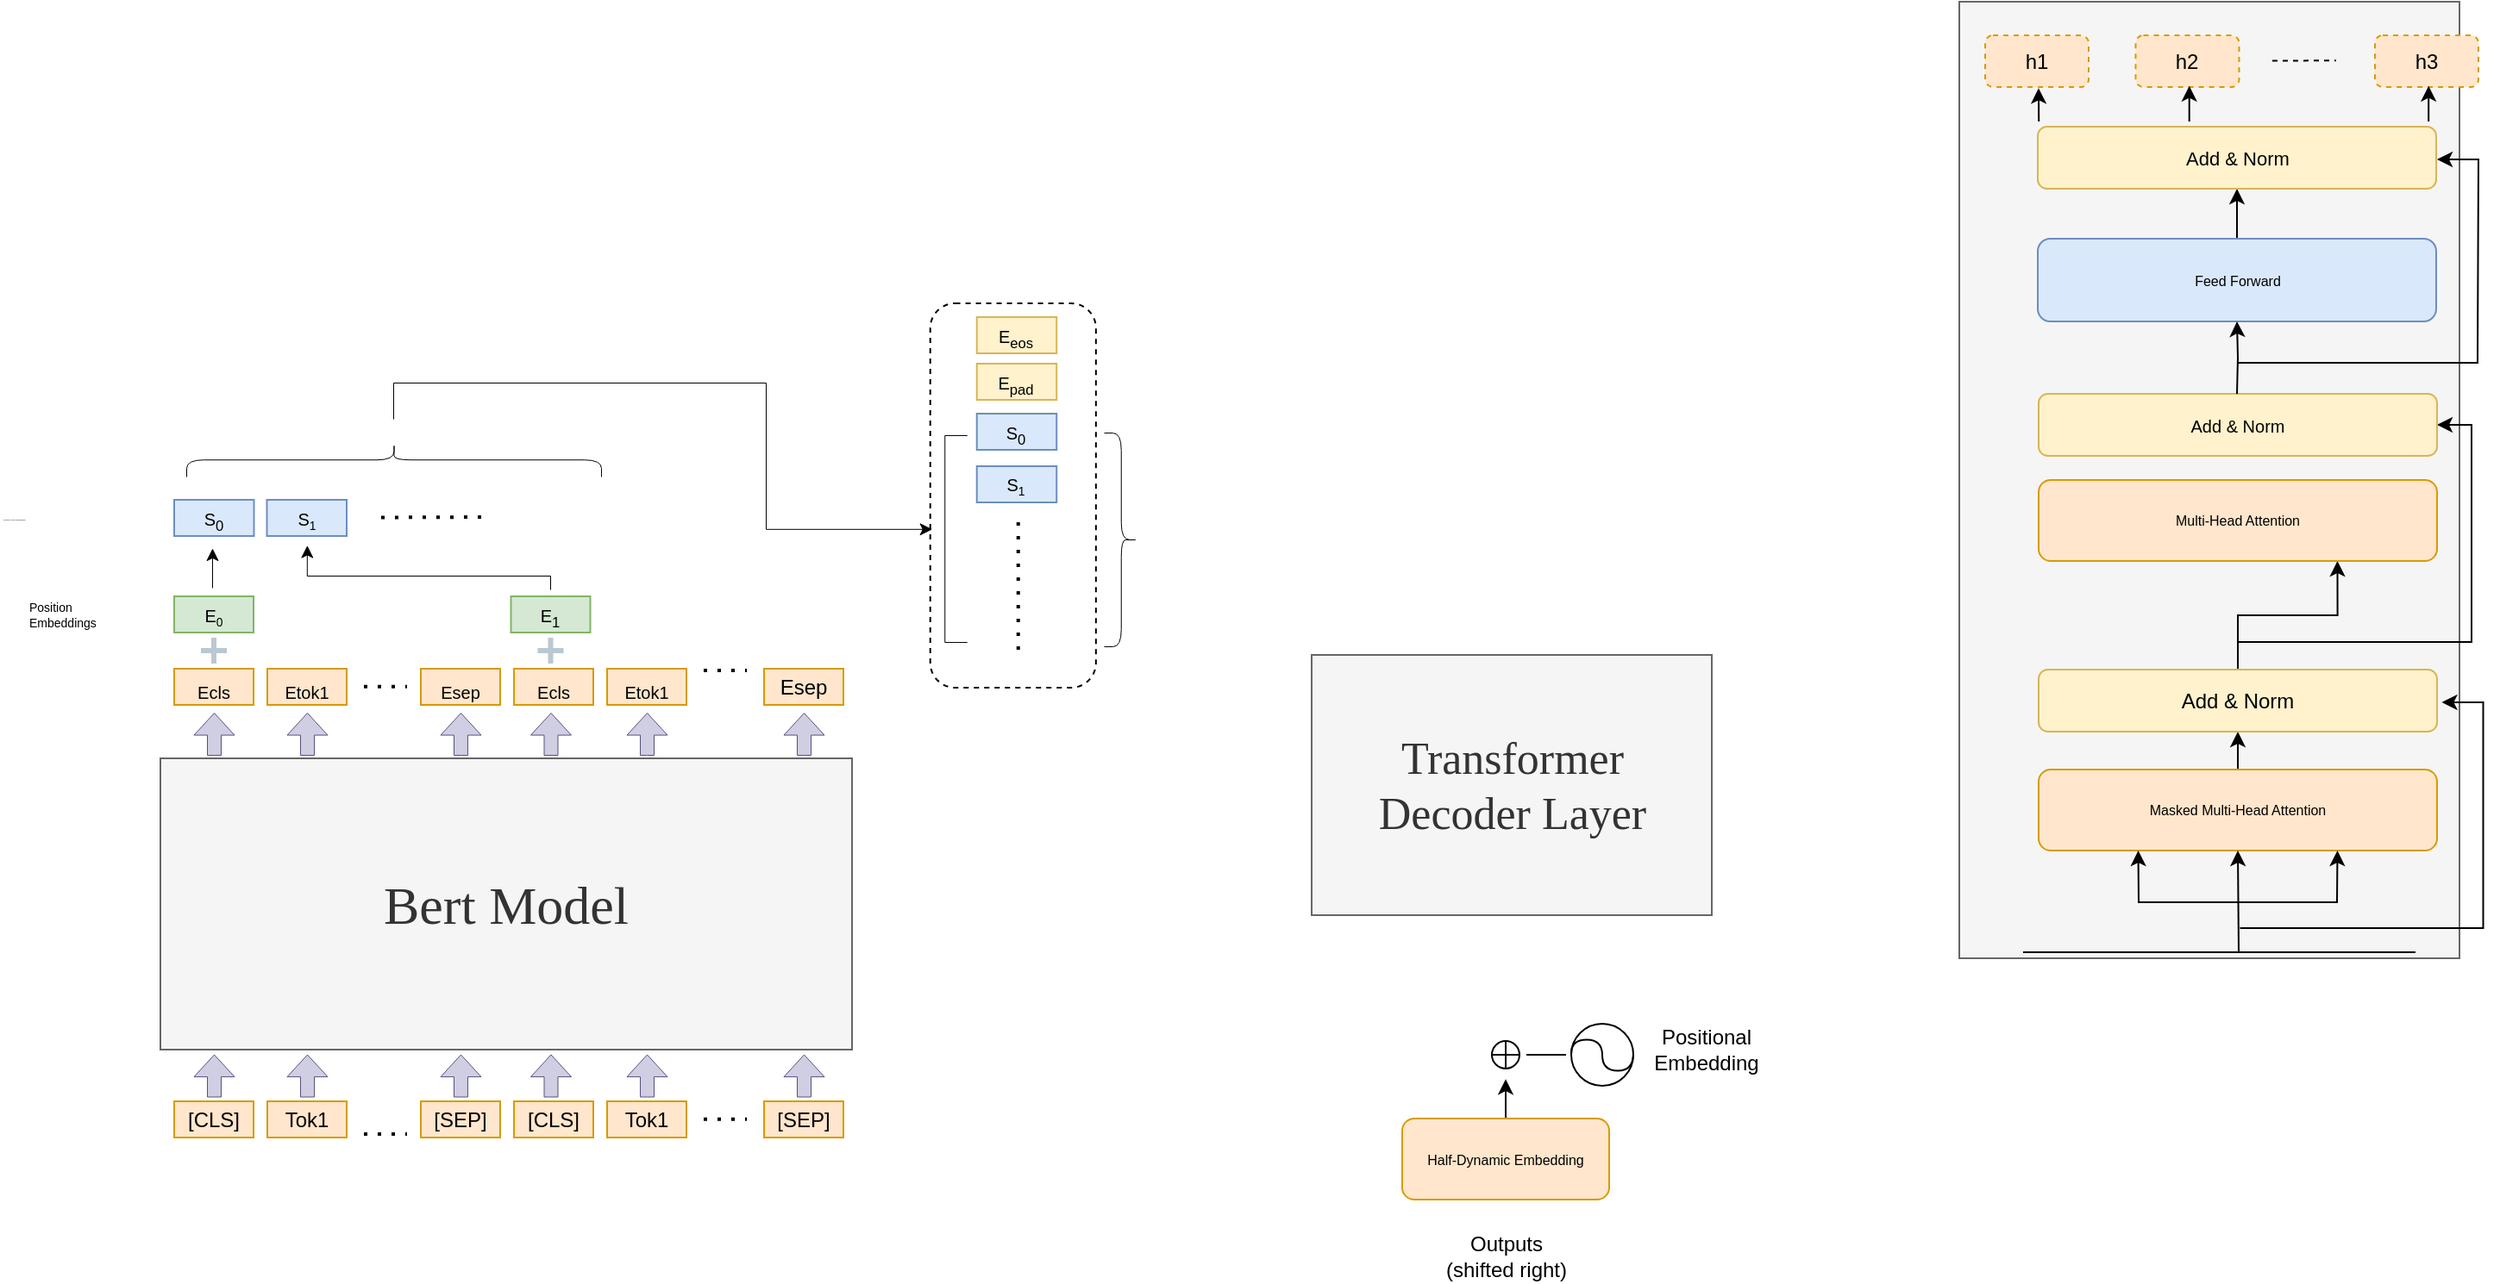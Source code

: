 <mxfile version="21.6.2" type="github">
  <diagram name="第 1 页" id="GxQK_DEnWvKfhFOQbTR9">
    <mxGraphModel dx="2263" dy="912" grid="0" gridSize="10" guides="1" tooltips="1" connect="1" arrows="1" fold="1" page="1" pageScale="1" pageWidth="827" pageHeight="1169" math="0" shadow="0">
      <root>
        <mxCell id="0" />
        <mxCell id="1" parent="0" />
        <mxCell id="VAZFquoiUveWAmCz0Ofh-54" value="" style="rounded=1;whiteSpace=wrap;html=1;dashed=1;" vertex="1" parent="1">
          <mxGeometry x="504.37" y="261" width="96.06" height="223" as="geometry" />
        </mxCell>
        <mxCell id="7UEbHdidYQ2ZTFkR19P8-2" value="[CLS]" style="rounded=0;whiteSpace=wrap;html=1;fillColor=#ffe6cc;strokeColor=#d79b00;" parent="1" vertex="1">
          <mxGeometry x="66" y="724" width="46" height="21" as="geometry" />
        </mxCell>
        <mxCell id="7UEbHdidYQ2ZTFkR19P8-3" value="Tok1" style="rounded=0;whiteSpace=wrap;html=1;fillColor=#ffe6cc;strokeColor=#d79b00;" parent="1" vertex="1">
          <mxGeometry x="120" y="724" width="46" height="21" as="geometry" />
        </mxCell>
        <mxCell id="7UEbHdidYQ2ZTFkR19P8-5" value="[SEP]" style="rounded=0;whiteSpace=wrap;html=1;fillColor=#ffe6cc;strokeColor=#d79b00;" parent="1" vertex="1">
          <mxGeometry x="408" y="724" width="46" height="21" as="geometry" />
        </mxCell>
        <mxCell id="7UEbHdidYQ2ZTFkR19P8-7" value="Tok1" style="rounded=0;whiteSpace=wrap;html=1;fillColor=#ffe6cc;strokeColor=#d79b00;" parent="1" vertex="1">
          <mxGeometry x="317" y="724" width="46" height="21" as="geometry" />
        </mxCell>
        <mxCell id="7UEbHdidYQ2ZTFkR19P8-8" value="[CLS]" style="rounded=0;whiteSpace=wrap;html=1;fillColor=#ffe6cc;strokeColor=#d79b00;" parent="1" vertex="1">
          <mxGeometry x="263" y="724" width="46" height="21" as="geometry" />
        </mxCell>
        <mxCell id="7UEbHdidYQ2ZTFkR19P8-9" value="[SEP]" style="rounded=0;whiteSpace=wrap;html=1;fillColor=#ffe6cc;strokeColor=#d79b00;" parent="1" vertex="1">
          <mxGeometry x="209" y="724" width="46" height="21" as="geometry" />
        </mxCell>
        <mxCell id="7UEbHdidYQ2ZTFkR19P8-10" value="" style="endArrow=none;dashed=1;html=1;dashPattern=1 3;strokeWidth=2;rounded=0;" parent="1" edge="1">
          <mxGeometry width="50" height="50" relative="1" as="geometry">
            <mxPoint x="176" y="743" as="sourcePoint" />
            <mxPoint x="201" y="743" as="targetPoint" />
          </mxGeometry>
        </mxCell>
        <mxCell id="7UEbHdidYQ2ZTFkR19P8-11" value="" style="endArrow=none;dashed=1;html=1;dashPattern=1 3;strokeWidth=2;rounded=0;" parent="1" edge="1">
          <mxGeometry width="50" height="50" relative="1" as="geometry">
            <mxPoint x="373" y="734.41" as="sourcePoint" />
            <mxPoint x="398" y="734.41" as="targetPoint" />
          </mxGeometry>
        </mxCell>
        <mxCell id="7UEbHdidYQ2ZTFkR19P8-12" value="Bert Model" style="rounded=0;whiteSpace=wrap;html=1;fillColor=#f5f5f5;fontColor=#333333;strokeColor=#666666;fontSize=31;fontFamily=Verdana;" parent="1" vertex="1">
          <mxGeometry x="58" y="525" width="401" height="169" as="geometry" />
        </mxCell>
        <mxCell id="7UEbHdidYQ2ZTFkR19P8-13" value="&lt;sub&gt;Ecls&lt;/sub&gt;" style="rounded=0;whiteSpace=wrap;html=1;fillColor=#ffe6cc;strokeColor=#d79b00;" parent="1" vertex="1">
          <mxGeometry x="66" y="473" width="46" height="21" as="geometry" />
        </mxCell>
        <mxCell id="7UEbHdidYQ2ZTFkR19P8-14" value="&lt;sub&gt;Etok1&lt;/sub&gt;" style="rounded=0;whiteSpace=wrap;html=1;fillColor=#ffe6cc;strokeColor=#d79b00;" parent="1" vertex="1">
          <mxGeometry x="120" y="473" width="46" height="21" as="geometry" />
        </mxCell>
        <mxCell id="7UEbHdidYQ2ZTFkR19P8-15" value="&lt;font style=&quot;font-size: 12px;&quot;&gt;Esep&lt;/font&gt;" style="rounded=0;whiteSpace=wrap;html=1;fillColor=#ffe6cc;strokeColor=#d79b00;" parent="1" vertex="1">
          <mxGeometry x="408" y="473" width="46" height="21" as="geometry" />
        </mxCell>
        <mxCell id="7UEbHdidYQ2ZTFkR19P8-16" value="&lt;sub&gt;Etok1&lt;/sub&gt;" style="rounded=0;whiteSpace=wrap;html=1;fillColor=#ffe6cc;strokeColor=#d79b00;" parent="1" vertex="1">
          <mxGeometry x="317" y="473" width="46" height="21" as="geometry" />
        </mxCell>
        <mxCell id="7UEbHdidYQ2ZTFkR19P8-17" value="&lt;sub&gt;Ecls&lt;/sub&gt;" style="rounded=0;whiteSpace=wrap;html=1;fillColor=#ffe6cc;strokeColor=#d79b00;" parent="1" vertex="1">
          <mxGeometry x="263" y="473" width="46" height="21" as="geometry" />
        </mxCell>
        <mxCell id="7UEbHdidYQ2ZTFkR19P8-18" value="&lt;sub&gt;Esep&lt;/sub&gt;" style="rounded=0;whiteSpace=wrap;html=1;fillColor=#ffe6cc;strokeColor=#d79b00;" parent="1" vertex="1">
          <mxGeometry x="209" y="473" width="46" height="21" as="geometry" />
        </mxCell>
        <mxCell id="7UEbHdidYQ2ZTFkR19P8-19" value="" style="endArrow=none;dashed=1;html=1;dashPattern=1 3;strokeWidth=2;rounded=0;" parent="1" edge="1">
          <mxGeometry width="50" height="50" relative="1" as="geometry">
            <mxPoint x="176" y="483.38" as="sourcePoint" />
            <mxPoint x="201" y="483.38" as="targetPoint" />
          </mxGeometry>
        </mxCell>
        <mxCell id="7UEbHdidYQ2ZTFkR19P8-20" value="" style="endArrow=none;dashed=1;html=1;dashPattern=1 3;strokeWidth=2;rounded=0;" parent="1" edge="1">
          <mxGeometry width="50" height="50" relative="1" as="geometry">
            <mxPoint x="373" y="474" as="sourcePoint" />
            <mxPoint x="398" y="474" as="targetPoint" />
          </mxGeometry>
        </mxCell>
        <mxCell id="7UEbHdidYQ2ZTFkR19P8-26" value="" style="html=1;shadow=0;align=center;verticalAlign=middle;shape=mxgraph.arrows2.arrow;dy=0.66;dx=12.79;notch=0;rotation=-90;strokeColor=#56517e;strokeWidth=0.5;fillColor=#d0cee2;rounded=0;" parent="1" vertex="1">
          <mxGeometry x="76.75" y="697.25" width="24.5" height="23.5" as="geometry" />
        </mxCell>
        <mxCell id="7UEbHdidYQ2ZTFkR19P8-27" value="" style="html=1;shadow=0;align=center;verticalAlign=middle;shape=mxgraph.arrows2.arrow;dy=0.66;dx=12.79;notch=0;rotation=-90;strokeColor=#56517e;strokeWidth=0.5;fillColor=#d0cee2;rounded=0;" parent="1" vertex="1">
          <mxGeometry x="130.75" y="697.25" width="24.5" height="23.5" as="geometry" />
        </mxCell>
        <mxCell id="7UEbHdidYQ2ZTFkR19P8-28" value="" style="html=1;shadow=0;align=center;verticalAlign=middle;shape=mxgraph.arrows2.arrow;dy=0.66;dx=12.79;notch=0;rotation=-90;strokeColor=#56517e;strokeWidth=0.5;fillColor=#d0cee2;rounded=0;" parent="1" vertex="1">
          <mxGeometry x="219.75" y="697.25" width="24.5" height="23.5" as="geometry" />
        </mxCell>
        <mxCell id="7UEbHdidYQ2ZTFkR19P8-29" value="" style="html=1;shadow=0;align=center;verticalAlign=middle;shape=mxgraph.arrows2.arrow;dy=0.66;dx=12.79;notch=0;rotation=-90;strokeColor=#56517e;strokeWidth=0.5;fillColor=#d0cee2;rounded=0;" parent="1" vertex="1">
          <mxGeometry x="272" y="697.25" width="24.5" height="23.5" as="geometry" />
        </mxCell>
        <mxCell id="7UEbHdidYQ2ZTFkR19P8-30" value="" style="html=1;shadow=0;align=center;verticalAlign=middle;shape=mxgraph.arrows2.arrow;dy=0.66;dx=12.79;notch=0;rotation=-90;strokeColor=#56517e;strokeWidth=0.5;fillColor=#d0cee2;rounded=0;" parent="1" vertex="1">
          <mxGeometry x="327.75" y="697.25" width="24.5" height="23.5" as="geometry" />
        </mxCell>
        <mxCell id="7UEbHdidYQ2ZTFkR19P8-31" value="" style="html=1;shadow=0;align=center;verticalAlign=middle;shape=mxgraph.arrows2.arrow;dy=0.66;dx=12.79;notch=0;rotation=-90;strokeColor=#56517e;strokeWidth=0.5;fillColor=#d0cee2;rounded=0;" parent="1" vertex="1">
          <mxGeometry x="418.75" y="697.25" width="24.5" height="23.5" as="geometry" />
        </mxCell>
        <mxCell id="7UEbHdidYQ2ZTFkR19P8-33" value="" style="html=1;shadow=0;align=center;verticalAlign=middle;shape=mxgraph.arrows2.arrow;dy=0.66;dx=12.79;notch=0;rotation=-90;strokeColor=#56517e;strokeWidth=0.5;fillColor=#d0cee2;rounded=0;" parent="1" vertex="1">
          <mxGeometry x="76.75" y="499" width="24.5" height="23.5" as="geometry" />
        </mxCell>
        <mxCell id="7UEbHdidYQ2ZTFkR19P8-34" value="" style="html=1;shadow=0;align=center;verticalAlign=middle;shape=mxgraph.arrows2.arrow;dy=0.66;dx=12.79;notch=0;rotation=-90;strokeColor=#56517e;strokeWidth=0.5;fillColor=#d0cee2;rounded=0;" parent="1" vertex="1">
          <mxGeometry x="130.75" y="499" width="24.5" height="23.5" as="geometry" />
        </mxCell>
        <mxCell id="7UEbHdidYQ2ZTFkR19P8-35" value="" style="html=1;shadow=0;align=center;verticalAlign=middle;shape=mxgraph.arrows2.arrow;dy=0.66;dx=12.79;notch=0;rotation=-90;strokeColor=#56517e;strokeWidth=0.5;fillColor=#d0cee2;rounded=0;" parent="1" vertex="1">
          <mxGeometry x="219.75" y="499" width="24.5" height="23.5" as="geometry" />
        </mxCell>
        <mxCell id="7UEbHdidYQ2ZTFkR19P8-36" value="" style="html=1;shadow=0;align=center;verticalAlign=middle;shape=mxgraph.arrows2.arrow;dy=0.66;dx=12.79;notch=0;rotation=-90;strokeColor=#56517e;strokeWidth=0.5;fillColor=#d0cee2;rounded=0;" parent="1" vertex="1">
          <mxGeometry x="272" y="499" width="24.5" height="23.5" as="geometry" />
        </mxCell>
        <mxCell id="7UEbHdidYQ2ZTFkR19P8-37" value="" style="html=1;shadow=0;align=center;verticalAlign=middle;shape=mxgraph.arrows2.arrow;dy=0.66;dx=12.79;notch=0;rotation=-90;strokeColor=#56517e;strokeWidth=0.5;fillColor=#d0cee2;rounded=0;" parent="1" vertex="1">
          <mxGeometry x="327.75" y="499" width="24.5" height="23.5" as="geometry" />
        </mxCell>
        <mxCell id="7UEbHdidYQ2ZTFkR19P8-38" value="" style="html=1;shadow=0;align=center;verticalAlign=middle;shape=mxgraph.arrows2.arrow;dy=0.66;dx=12.79;notch=0;rotation=-90;strokeColor=#56517e;strokeWidth=0.5;fillColor=#d0cee2;rounded=0;" parent="1" vertex="1">
          <mxGeometry x="418.75" y="499" width="24.5" height="23.5" as="geometry" />
        </mxCell>
        <mxCell id="7UEbHdidYQ2ZTFkR19P8-39" value="&lt;span style=&quot;font-size: 10px;&quot;&gt;E&lt;/span&gt;&lt;span style=&quot;font-size: 8.333px;&quot;&gt;&lt;sub&gt;0&lt;/sub&gt;&lt;/span&gt;" style="rounded=0;whiteSpace=wrap;html=1;fillColor=#d5e8d4;strokeColor=#82b366;" parent="1" vertex="1">
          <mxGeometry x="66" y="431" width="46" height="21" as="geometry" />
        </mxCell>
        <mxCell id="VAZFquoiUveWAmCz0Ofh-47" style="edgeStyle=orthogonalEdgeStyle;rounded=0;orthogonalLoop=1;jettySize=auto;html=1;strokeWidth=0.5;" edge="1" parent="1">
          <mxGeometry relative="1" as="geometry">
            <mxPoint x="142.925" y="401.281" as="targetPoint" />
            <mxPoint x="284" y="427" as="sourcePoint" />
            <Array as="points">
              <mxPoint x="284" y="419" />
              <mxPoint x="143" y="419" />
            </Array>
          </mxGeometry>
        </mxCell>
        <mxCell id="7UEbHdidYQ2ZTFkR19P8-40" value="&lt;span style=&quot;font-size: 10px;&quot;&gt;E&lt;sub&gt;1&lt;/sub&gt;&lt;/span&gt;" style="rounded=0;whiteSpace=wrap;html=1;fillColor=#d5e8d4;strokeColor=#82b366;" parent="1" vertex="1">
          <mxGeometry x="261.25" y="431" width="46" height="21" as="geometry" />
        </mxCell>
        <mxCell id="7UEbHdidYQ2ZTFkR19P8-42" value="" style="shape=cross;whiteSpace=wrap;html=1;fillColor=#bac8d3;strokeColor=none;" parent="1" vertex="1">
          <mxGeometry x="81.5" y="455" width="15" height="15" as="geometry" />
        </mxCell>
        <mxCell id="7UEbHdidYQ2ZTFkR19P8-44" value="" style="shape=cross;whiteSpace=wrap;html=1;fillColor=#bac8d3;strokeColor=none;" parent="1" vertex="1">
          <mxGeometry x="276.75" y="455" width="15" height="15" as="geometry" />
        </mxCell>
        <mxCell id="7UEbHdidYQ2ZTFkR19P8-47" value="Position Embeddings" style="text;html=1;strokeColor=none;fillColor=none;align=left;verticalAlign=middle;whiteSpace=wrap;rounded=0;fontSize=7;fontFamily=Helvetica;" parent="1" vertex="1">
          <mxGeometry x="-20" y="426.5" width="60" height="30" as="geometry" />
        </mxCell>
        <mxCell id="VAZFquoiUveWAmCz0Ofh-1" value="" style="endArrow=classic;html=1;fontSize=7;strokeWidth=0.5;rounded=1;" edge="1" parent="1">
          <mxGeometry width="50" height="50" relative="1" as="geometry">
            <mxPoint x="88" y="426" as="sourcePoint" />
            <mxPoint x="88" y="403" as="targetPoint" />
          </mxGeometry>
        </mxCell>
        <mxCell id="VAZFquoiUveWAmCz0Ofh-5" value="&lt;span style=&quot;font-size: 10px;&quot;&gt;S&lt;sub&gt;0&lt;/sub&gt;&lt;/span&gt;" style="rounded=0;whiteSpace=wrap;html=1;fillColor=#dae8fc;strokeColor=#6c8ebf;" vertex="1" parent="1">
          <mxGeometry x="66" y="375" width="46.25" height="21" as="geometry" />
        </mxCell>
        <mxCell id="VAZFquoiUveWAmCz0Ofh-6" value="&lt;span style=&quot;font-size: 10px;&quot;&gt;S&lt;/span&gt;&lt;span style=&quot;font-size: 8.333px;&quot;&gt;&lt;sub&gt;1&lt;/sub&gt;&lt;/span&gt;" style="rounded=0;whiteSpace=wrap;html=1;fillColor=#dae8fc;strokeColor=#6c8ebf;" vertex="1" parent="1">
          <mxGeometry x="119.75" y="375" width="46.25" height="21" as="geometry" />
        </mxCell>
        <mxCell id="VAZFquoiUveWAmCz0Ofh-7" value="" style="endArrow=none;dashed=1;html=1;dashPattern=1 3;strokeWidth=2;rounded=0;" edge="1" parent="1">
          <mxGeometry width="50" height="50" relative="1" as="geometry">
            <mxPoint x="186" y="385.24" as="sourcePoint" />
            <mxPoint x="250" y="385" as="targetPoint" />
          </mxGeometry>
        </mxCell>
        <mxCell id="VAZFquoiUveWAmCz0Ofh-8" value="Sentence-Level Embeddings" style="text;html=1;strokeColor=none;fillColor=none;align=left;verticalAlign=middle;whiteSpace=wrap;rounded=0;fontSize=1;fontFamily=Helvetica;" vertex="1" parent="1">
          <mxGeometry x="-35" y="370.5" width="90" height="30" as="geometry" />
        </mxCell>
        <mxCell id="VAZFquoiUveWAmCz0Ofh-9" value="" style="rounded=0;whiteSpace=wrap;html=1;fillColor=#f5f5f5;fontColor=#333333;strokeColor=#666666;fontSize=31;fontFamily=Verdana;" vertex="1" parent="1">
          <mxGeometry x="1101" y="86.0" width="290" height="555" as="geometry" />
        </mxCell>
        <mxCell id="VAZFquoiUveWAmCz0Ofh-10" style="edgeStyle=orthogonalEdgeStyle;rounded=0;orthogonalLoop=1;jettySize=auto;html=1;" edge="1" parent="1" source="VAZFquoiUveWAmCz0Ofh-11" target="VAZFquoiUveWAmCz0Ofh-12">
          <mxGeometry relative="1" as="geometry" />
        </mxCell>
        <mxCell id="VAZFquoiUveWAmCz0Ofh-11" value="&lt;font style=&quot;font-size: 8px;&quot;&gt;Masked Multi-Head Attention&lt;/font&gt;" style="rounded=1;whiteSpace=wrap;html=1;fillColor=#ffe6cc;strokeColor=#d79b00;fontSize=8;" vertex="1" parent="1">
          <mxGeometry x="1147" y="531.5" width="231" height="47" as="geometry" />
        </mxCell>
        <mxCell id="VAZFquoiUveWAmCz0Ofh-39" style="edgeStyle=orthogonalEdgeStyle;rounded=0;orthogonalLoop=1;jettySize=auto;html=1;entryX=0.75;entryY=1;entryDx=0;entryDy=0;" edge="1" parent="1" source="VAZFquoiUveWAmCz0Ofh-12" target="VAZFquoiUveWAmCz0Ofh-24">
          <mxGeometry relative="1" as="geometry" />
        </mxCell>
        <mxCell id="VAZFquoiUveWAmCz0Ofh-41" style="edgeStyle=orthogonalEdgeStyle;rounded=0;orthogonalLoop=1;jettySize=auto;html=1;entryX=1;entryY=0.5;entryDx=0;entryDy=0;" edge="1" parent="1" source="VAZFquoiUveWAmCz0Ofh-12" target="VAZFquoiUveWAmCz0Ofh-25">
          <mxGeometry relative="1" as="geometry">
            <Array as="points">
              <mxPoint x="1263" y="457.5" />
              <mxPoint x="1398" y="457.5" />
              <mxPoint x="1398" y="331.5" />
            </Array>
          </mxGeometry>
        </mxCell>
        <mxCell id="VAZFquoiUveWAmCz0Ofh-12" value="Add &amp;amp; Norm" style="rounded=1;whiteSpace=wrap;html=1;fontSize=12;fillColor=#fff2cc;strokeColor=#d6b656;" vertex="1" parent="1">
          <mxGeometry x="1147" y="473.5" width="231" height="36" as="geometry" />
        </mxCell>
        <mxCell id="VAZFquoiUveWAmCz0Ofh-13" value="" style="endArrow=classic;html=1;rounded=0;entryX=0.5;entryY=1;entryDx=0;entryDy=0;" edge="1" parent="1" target="VAZFquoiUveWAmCz0Ofh-11">
          <mxGeometry width="50" height="50" relative="1" as="geometry">
            <mxPoint x="1263" y="637.5" as="sourcePoint" />
            <mxPoint x="1280" y="455.5" as="targetPoint" />
          </mxGeometry>
        </mxCell>
        <mxCell id="VAZFquoiUveWAmCz0Ofh-14" value="" style="endArrow=classic;startArrow=classic;html=1;rounded=0;exitX=0.25;exitY=1;exitDx=0;exitDy=0;entryX=0.75;entryY=1;entryDx=0;entryDy=0;" edge="1" parent="1" source="VAZFquoiUveWAmCz0Ofh-11" target="VAZFquoiUveWAmCz0Ofh-11">
          <mxGeometry width="50" height="50" relative="1" as="geometry">
            <mxPoint x="1230" y="505.5" as="sourcePoint" />
            <mxPoint x="1494" y="523.5" as="targetPoint" />
            <Array as="points">
              <mxPoint x="1205" y="608.5" />
              <mxPoint x="1301" y="608.5" />
              <mxPoint x="1320" y="608.5" />
            </Array>
          </mxGeometry>
        </mxCell>
        <mxCell id="VAZFquoiUveWAmCz0Ofh-15" value="" style="endArrow=classic;html=1;rounded=0;" edge="1" parent="1">
          <mxGeometry width="50" height="50" relative="1" as="geometry">
            <mxPoint x="1263.75" y="623.5" as="sourcePoint" />
            <mxPoint x="1380.75" y="492.5" as="targetPoint" />
            <Array as="points">
              <mxPoint x="1404.75" y="623.5" />
              <mxPoint x="1404.75" y="492.5" />
            </Array>
          </mxGeometry>
        </mxCell>
        <mxCell id="VAZFquoiUveWAmCz0Ofh-23" value="" style="endArrow=none;html=1;rounded=0;" edge="1" parent="1">
          <mxGeometry width="50" height="50" relative="1" as="geometry">
            <mxPoint x="1138" y="637.5" as="sourcePoint" />
            <mxPoint x="1365.5" y="637.5" as="targetPoint" />
          </mxGeometry>
        </mxCell>
        <mxCell id="VAZFquoiUveWAmCz0Ofh-24" value="&lt;font style=&quot;font-size: 8px;&quot;&gt;Multi-Head Attention&lt;/font&gt;" style="rounded=1;whiteSpace=wrap;html=1;fillColor=#ffe6cc;strokeColor=#d79b00;fontSize=8;" vertex="1" parent="1">
          <mxGeometry x="1147" y="363.5" width="231" height="47" as="geometry" />
        </mxCell>
        <mxCell id="VAZFquoiUveWAmCz0Ofh-25" value="Add &amp;amp; Norm" style="rounded=1;whiteSpace=wrap;html=1;fontSize=10;fillColor=#fff2cc;strokeColor=#d6b656;" vertex="1" parent="1">
          <mxGeometry x="1147" y="313.5" width="231" height="36" as="geometry" />
        </mxCell>
        <mxCell id="VAZFquoiUveWAmCz0Ofh-26" value="" style="edgeStyle=orthogonalEdgeStyle;rounded=0;orthogonalLoop=1;jettySize=auto;html=1;" edge="1" parent="1" source="VAZFquoiUveWAmCz0Ofh-27" target="VAZFquoiUveWAmCz0Ofh-29">
          <mxGeometry relative="1" as="geometry" />
        </mxCell>
        <mxCell id="VAZFquoiUveWAmCz0Ofh-27" value="&lt;font style=&quot;font-size: 8px;&quot;&gt;Feed Forward&lt;/font&gt;" style="rounded=1;whiteSpace=wrap;html=1;fillColor=#dae8fc;strokeColor=#6c8ebf;fontSize=8;" vertex="1" parent="1">
          <mxGeometry x="1146.5" y="223.5" width="231" height="48" as="geometry" />
        </mxCell>
        <mxCell id="VAZFquoiUveWAmCz0Ofh-28" style="edgeStyle=orthogonalEdgeStyle;rounded=0;orthogonalLoop=1;jettySize=auto;html=1;" edge="1" parent="1" target="VAZFquoiUveWAmCz0Ofh-27">
          <mxGeometry relative="1" as="geometry">
            <mxPoint x="1262" y="313.5" as="sourcePoint" />
          </mxGeometry>
        </mxCell>
        <mxCell id="VAZFquoiUveWAmCz0Ofh-29" value="Add &amp;amp; Norm" style="rounded=1;whiteSpace=wrap;html=1;fontSize=11;fillColor=#fff2cc;strokeColor=#d6b656;" vertex="1" parent="1">
          <mxGeometry x="1146.5" y="158.5" width="231" height="36" as="geometry" />
        </mxCell>
        <mxCell id="VAZFquoiUveWAmCz0Ofh-30" value="" style="endArrow=classic;html=1;rounded=0;" edge="1" parent="1">
          <mxGeometry width="50" height="50" relative="1" as="geometry">
            <mxPoint x="1262.5" y="295.5" as="sourcePoint" />
            <mxPoint x="1378" y="177.5" as="targetPoint" />
            <Array as="points">
              <mxPoint x="1401.5" y="295.5" />
              <mxPoint x="1402" y="177.5" />
            </Array>
          </mxGeometry>
        </mxCell>
        <mxCell id="VAZFquoiUveWAmCz0Ofh-31" value="h1" style="text;html=1;strokeColor=#d79b00;fillColor=#ffe6cc;align=center;verticalAlign=middle;whiteSpace=wrap;rounded=1;dashed=1;" vertex="1" parent="1">
          <mxGeometry x="1116" y="105.5" width="60" height="30" as="geometry" />
        </mxCell>
        <mxCell id="VAZFquoiUveWAmCz0Ofh-32" value="" style="endArrow=classic;html=1;rounded=0;exitX=0.5;exitY=0;exitDx=0;exitDy=0;entryX=0.114;entryY=1.028;entryDx=0;entryDy=0;entryPerimeter=0;" edge="1" parent="1">
          <mxGeometry width="50" height="50" relative="1" as="geometry">
            <mxPoint x="1147.1" y="155.5" as="sourcePoint" />
            <mxPoint x="1147" y="136.18" as="targetPoint" />
          </mxGeometry>
        </mxCell>
        <mxCell id="VAZFquoiUveWAmCz0Ofh-33" value="h2" style="text;html=1;strokeColor=#d79b00;fillColor=#ffe6cc;align=center;verticalAlign=middle;whiteSpace=wrap;rounded=1;dashed=1;" vertex="1" parent="1">
          <mxGeometry x="1203.25" y="105.5" width="60" height="30" as="geometry" />
        </mxCell>
        <mxCell id="VAZFquoiUveWAmCz0Ofh-34" value="" style="endArrow=classic;html=1;rounded=0;exitX=0.5;exitY=0;exitDx=0;exitDy=0;" edge="1" parent="1">
          <mxGeometry width="50" height="50" relative="1" as="geometry">
            <mxPoint x="1234.35" y="155.5" as="sourcePoint" />
            <mxPoint x="1234.35" y="134.84" as="targetPoint" />
          </mxGeometry>
        </mxCell>
        <mxCell id="VAZFquoiUveWAmCz0Ofh-35" value="" style="endArrow=none;dashed=1;html=1;rounded=0;" edge="1" parent="1">
          <mxGeometry width="50" height="50" relative="1" as="geometry">
            <mxPoint x="1282.5" y="120.3" as="sourcePoint" />
            <mxPoint x="1319.5" y="120.07" as="targetPoint" />
          </mxGeometry>
        </mxCell>
        <mxCell id="VAZFquoiUveWAmCz0Ofh-36" value="h3" style="text;html=1;strokeColor=#d79b00;fillColor=#ffe6cc;align=center;verticalAlign=middle;whiteSpace=wrap;rounded=1;dashed=1;" vertex="1" parent="1">
          <mxGeometry x="1342" y="105.5" width="60" height="30" as="geometry" />
        </mxCell>
        <mxCell id="VAZFquoiUveWAmCz0Ofh-37" value="" style="endArrow=classic;html=1;rounded=0;exitX=0.5;exitY=0;exitDx=0;exitDy=0;" edge="1" parent="1">
          <mxGeometry width="50" height="50" relative="1" as="geometry">
            <mxPoint x="1373.1" y="155.5" as="sourcePoint" />
            <mxPoint x="1373.1" y="134.84" as="targetPoint" />
          </mxGeometry>
        </mxCell>
        <mxCell id="VAZFquoiUveWAmCz0Ofh-45" value="&lt;span style=&quot;font-size: 10px;&quot;&gt;E&lt;sub&gt;eos&lt;/sub&gt;&lt;/span&gt;" style="rounded=0;whiteSpace=wrap;html=1;fillColor=#fff2cc;strokeColor=#d6b656;" vertex="1" parent="1">
          <mxGeometry x="531.37" y="269" width="46.25" height="21" as="geometry" />
        </mxCell>
        <mxCell id="VAZFquoiUveWAmCz0Ofh-46" value="&lt;span style=&quot;font-size: 10px;&quot;&gt;E&lt;sub&gt;pad&lt;/sub&gt;&lt;/span&gt;" style="rounded=0;whiteSpace=wrap;html=1;fillColor=#fff2cc;strokeColor=#d6b656;" vertex="1" parent="1">
          <mxGeometry x="531.37" y="296" width="46.25" height="21" as="geometry" />
        </mxCell>
        <mxCell id="VAZFquoiUveWAmCz0Ofh-55" style="edgeStyle=orthogonalEdgeStyle;rounded=0;orthogonalLoop=1;jettySize=auto;html=1;entryX=0.01;entryY=0.587;entryDx=0;entryDy=0;entryPerimeter=0;strokeWidth=0.5;" edge="1" parent="1" target="VAZFquoiUveWAmCz0Ofh-54">
          <mxGeometry relative="1" as="geometry">
            <mxPoint x="193" y="328" as="sourcePoint" />
            <Array as="points">
              <mxPoint x="409" y="307" />
              <mxPoint x="409" y="392" />
            </Array>
          </mxGeometry>
        </mxCell>
        <mxCell id="VAZFquoiUveWAmCz0Ofh-48" value="" style="shape=curlyBracket;whiteSpace=wrap;html=1;rounded=1;flipH=1;labelPosition=right;verticalLabelPosition=middle;align=left;verticalAlign=middle;rotation=-90;strokeWidth=0.5;" vertex="1" parent="1">
          <mxGeometry x="183.37" y="231.37" width="19.75" height="240.5" as="geometry" />
        </mxCell>
        <mxCell id="VAZFquoiUveWAmCz0Ofh-49" value="&lt;span style=&quot;font-size: 10px;&quot;&gt;S&lt;sub&gt;0&lt;/sub&gt;&lt;/span&gt;" style="rounded=0;whiteSpace=wrap;html=1;fillColor=#dae8fc;strokeColor=#6c8ebf;" vertex="1" parent="1">
          <mxGeometry x="531.37" y="325" width="46.25" height="21" as="geometry" />
        </mxCell>
        <mxCell id="VAZFquoiUveWAmCz0Ofh-50" value="&lt;span style=&quot;font-size: 10px;&quot;&gt;S&lt;/span&gt;&lt;span style=&quot;font-size: 8.333px;&quot;&gt;&lt;sub&gt;1&lt;/sub&gt;&lt;/span&gt;" style="rounded=0;whiteSpace=wrap;html=1;fillColor=#dae8fc;strokeColor=#6c8ebf;" vertex="1" parent="1">
          <mxGeometry x="531.37" y="355.5" width="46.25" height="21" as="geometry" />
        </mxCell>
        <mxCell id="VAZFquoiUveWAmCz0Ofh-51" value="" style="endArrow=none;dashed=1;html=1;dashPattern=1 3;strokeWidth=2;rounded=0;" edge="1" parent="1">
          <mxGeometry width="50" height="50" relative="1" as="geometry">
            <mxPoint x="555.37" y="462" as="sourcePoint" />
            <mxPoint x="555.37" y="386" as="targetPoint" />
          </mxGeometry>
        </mxCell>
        <mxCell id="VAZFquoiUveWAmCz0Ofh-52" value="" style="shape=partialRectangle;whiteSpace=wrap;html=1;bottom=1;right=1;left=1;top=0;fillColor=none;routingCenterX=-0.5;rotation=90;strokeWidth=0.5;" vertex="1" parent="1">
          <mxGeometry x="459" y="391.12" width="120" height="12.75" as="geometry" />
        </mxCell>
        <mxCell id="VAZFquoiUveWAmCz0Ofh-56" value="" style="shape=curlyBracket;whiteSpace=wrap;html=1;rounded=1;flipH=1;labelPosition=right;verticalLabelPosition=middle;align=left;verticalAlign=middle;rotation=0;strokeWidth=0.5;" vertex="1" parent="1">
          <mxGeometry x="605" y="336" width="19.75" height="124" as="geometry" />
        </mxCell>
        <mxCell id="VAZFquoiUveWAmCz0Ofh-62" value="Outputs&lt;br&gt;(shifted right)" style="text;html=1;strokeColor=none;fillColor=none;align=center;verticalAlign=middle;whiteSpace=wrap;rounded=0;" vertex="1" parent="1">
          <mxGeometry x="789.5" y="799" width="97" height="30" as="geometry" />
        </mxCell>
        <mxCell id="VAZFquoiUveWAmCz0Ofh-78" style="edgeStyle=orthogonalEdgeStyle;rounded=0;orthogonalLoop=1;jettySize=auto;html=1;" edge="1" parent="1" source="VAZFquoiUveWAmCz0Ofh-64">
          <mxGeometry relative="1" as="geometry">
            <mxPoint x="838" y="711.116" as="targetPoint" />
          </mxGeometry>
        </mxCell>
        <mxCell id="VAZFquoiUveWAmCz0Ofh-64" value="&lt;font style=&quot;font-size: 8px;&quot;&gt;Half-Dynamic Embedding&lt;/font&gt;" style="rounded=1;whiteSpace=wrap;html=1;fillColor=#ffe6cc;strokeColor=#d79b00;fontSize=8;" vertex="1" parent="1">
          <mxGeometry x="778" y="734" width="120" height="47" as="geometry" />
        </mxCell>
        <mxCell id="VAZFquoiUveWAmCz0Ofh-65" value="Transformer &lt;br&gt;Decoder Layer" style="rounded=0;whiteSpace=wrap;html=1;fillColor=#f5f5f5;fontColor=#333333;strokeColor=#666666;fontSize=26;fontFamily=Verdana;" vertex="1" parent="1">
          <mxGeometry x="725.5" y="465" width="232" height="151" as="geometry" />
        </mxCell>
        <mxCell id="VAZFquoiUveWAmCz0Ofh-66" value="" style="shape=orEllipse;perimeter=ellipsePerimeter;whiteSpace=wrap;html=1;backgroundOutline=1;" vertex="1" parent="1">
          <mxGeometry x="829.99" y="688.99" width="16.01" height="16.01" as="geometry" />
        </mxCell>
        <mxCell id="VAZFquoiUveWAmCz0Ofh-76" value="" style="group" vertex="1" connectable="0" parent="1">
          <mxGeometry x="876" y="678.99" width="36" height="36" as="geometry" />
        </mxCell>
        <mxCell id="VAZFquoiUveWAmCz0Ofh-67" value="" style="ellipse;whiteSpace=wrap;html=1;aspect=fixed;" vertex="1" parent="VAZFquoiUveWAmCz0Ofh-76">
          <mxGeometry width="36" height="36" as="geometry" />
        </mxCell>
        <mxCell id="VAZFquoiUveWAmCz0Ofh-70" value="" style="endArrow=none;html=1;rounded=0;strokeColor=default;edgeStyle=orthogonalEdgeStyle;curved=1;exitX=0;exitY=0.5;exitDx=0;exitDy=0;entryX=1;entryY=0.5;entryDx=0;entryDy=0;" edge="1" parent="VAZFquoiUveWAmCz0Ofh-76">
          <mxGeometry width="50" height="50" relative="1" as="geometry">
            <mxPoint x="1.592e-12" y="17.25" as="sourcePoint" />
            <mxPoint x="36.0" y="17.25" as="targetPoint" />
            <Array as="points">
              <mxPoint y="9.25" />
              <mxPoint x="18" y="9.25" />
              <mxPoint x="18" y="27.25" />
              <mxPoint x="36" y="27.25" />
            </Array>
          </mxGeometry>
        </mxCell>
        <mxCell id="VAZFquoiUveWAmCz0Ofh-77" value="Positional Embedding" style="text;html=1;strokeColor=none;fillColor=none;align=center;verticalAlign=middle;whiteSpace=wrap;rounded=0;" vertex="1" parent="1">
          <mxGeometry x="905.5" y="679" width="97" height="30" as="geometry" />
        </mxCell>
        <mxCell id="VAZFquoiUveWAmCz0Ofh-82" value="" style="endArrow=none;html=1;rounded=0;" edge="1" parent="1">
          <mxGeometry width="50" height="50" relative="1" as="geometry">
            <mxPoint x="850" y="697" as="sourcePoint" />
            <mxPoint x="873" y="697" as="targetPoint" />
          </mxGeometry>
        </mxCell>
      </root>
    </mxGraphModel>
  </diagram>
</mxfile>

